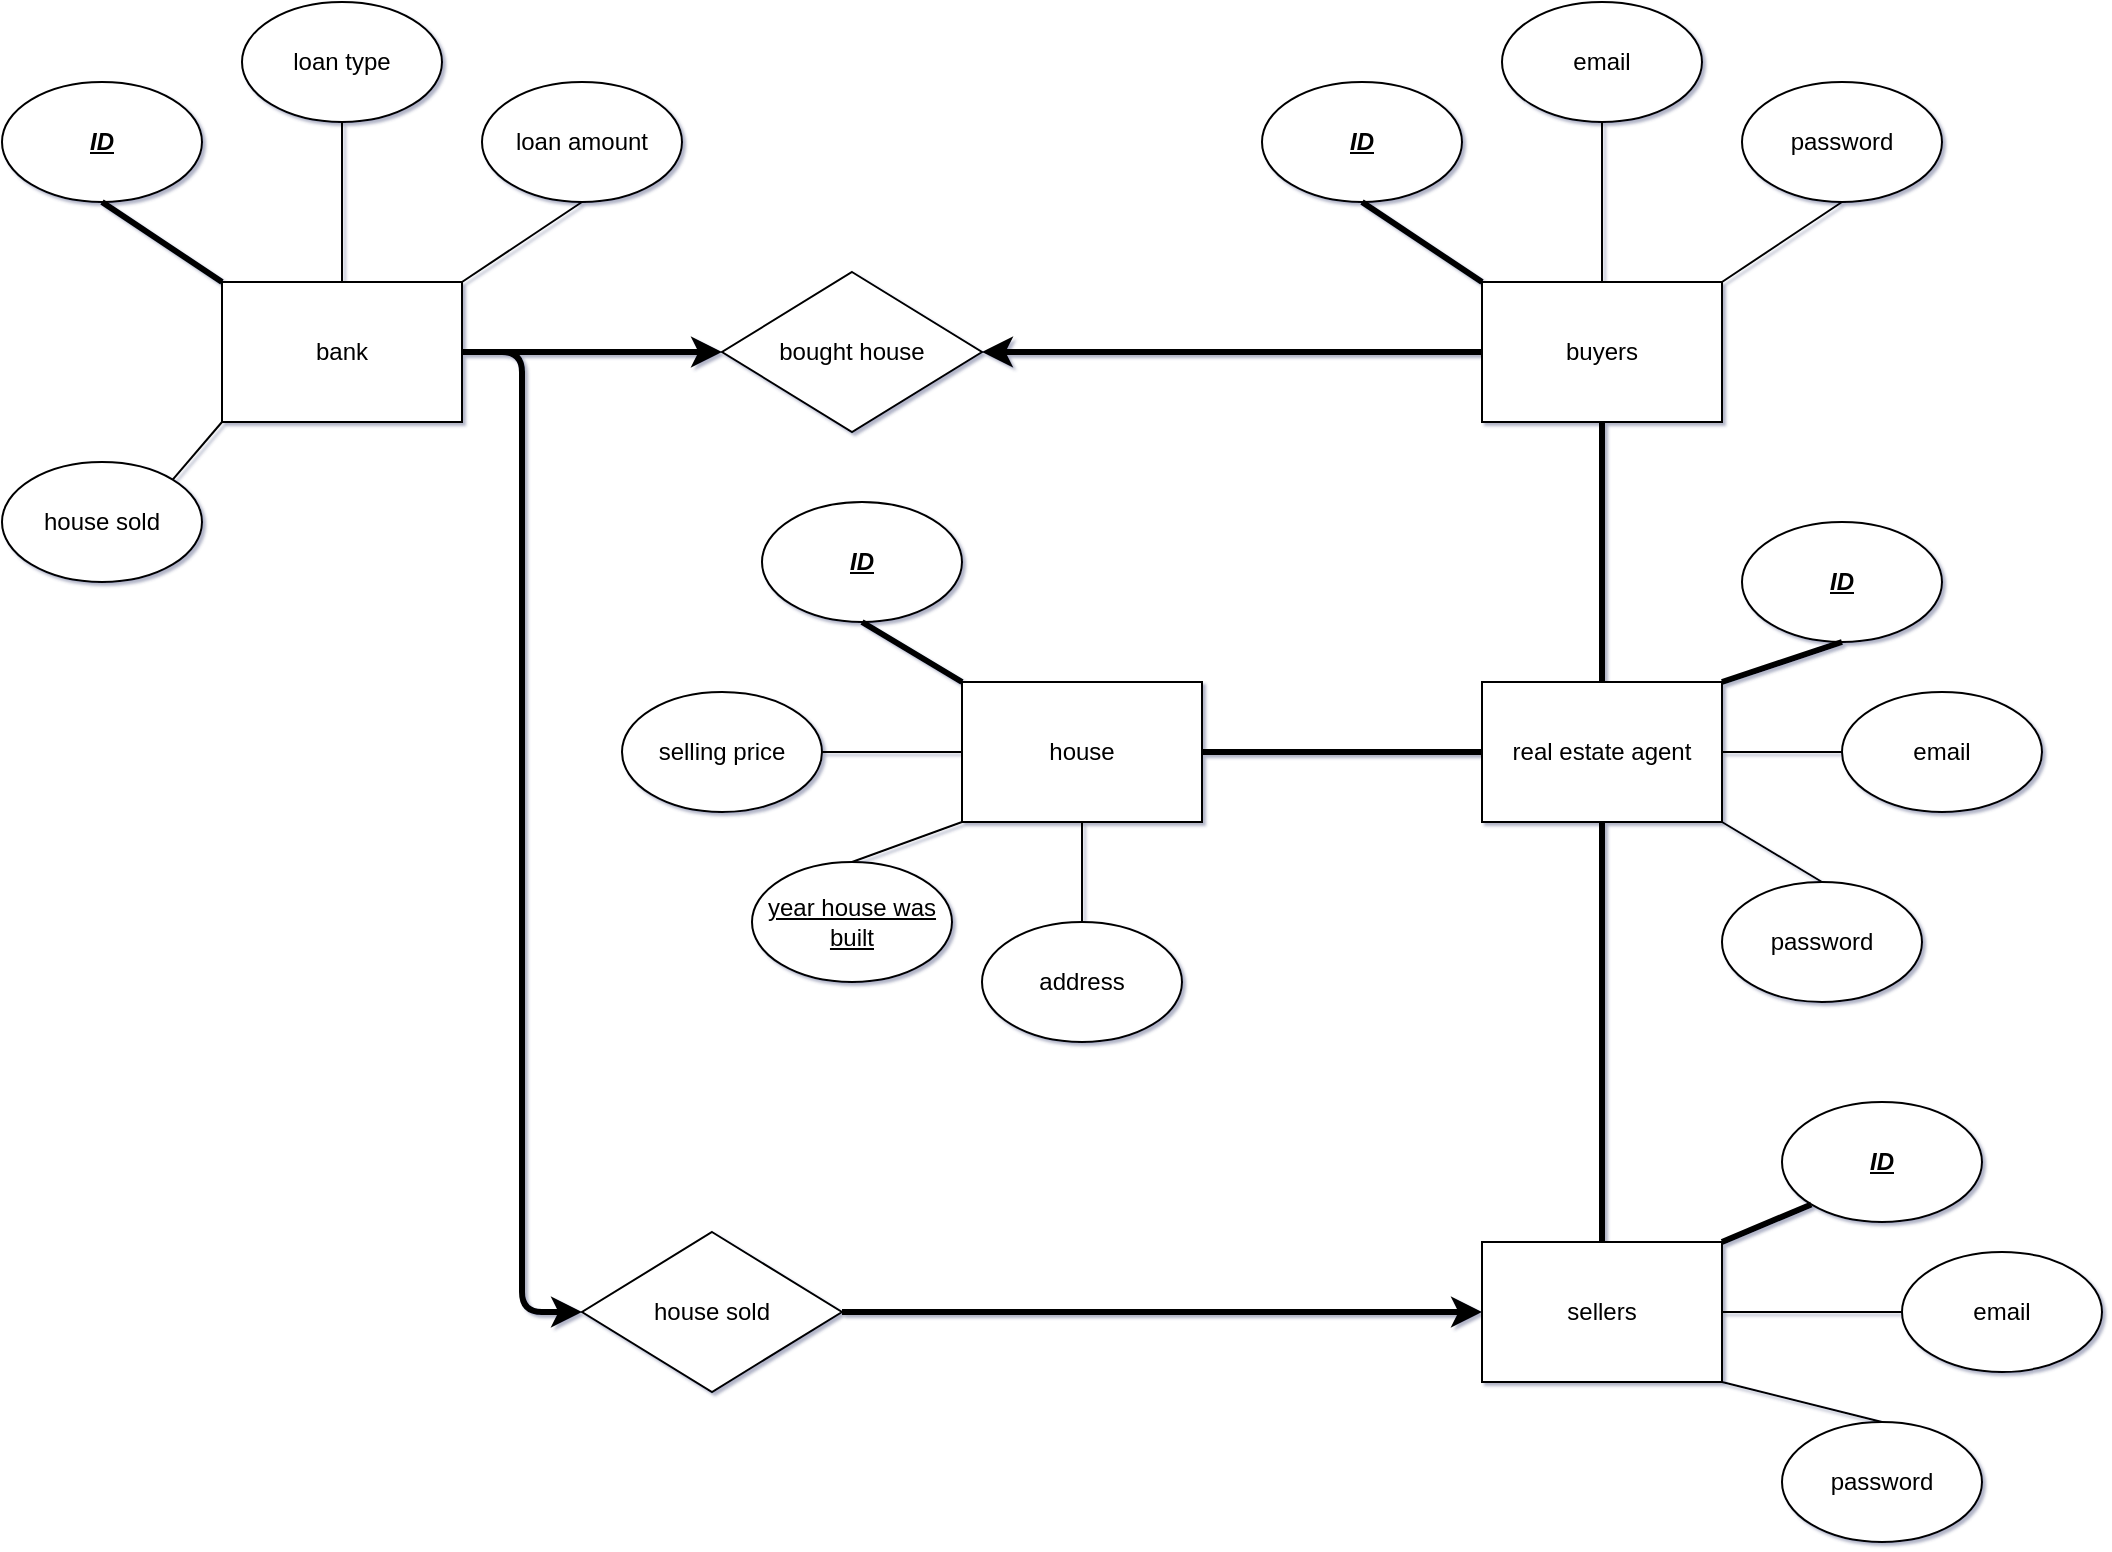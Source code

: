 <mxfile version="19.0.3" type="device"><diagram id="vpRodgcOpFWwyS1OBNBV" name="Page-1"><mxGraphModel dx="2916" dy="786" grid="1" gridSize="10" guides="1" tooltips="1" connect="1" arrows="1" fold="1" page="1" pageScale="1" pageWidth="850" pageHeight="1100" background="none" math="0" shadow="1"><root><mxCell id="0"/><mxCell id="1" parent="0"/><mxCell id="7galpBPKKPogmuvJoCe3-44" style="edgeStyle=orthogonalEdgeStyle;orthogonalLoop=1;jettySize=auto;html=1;entryX=1;entryY=0.5;entryDx=0;entryDy=0;strokeWidth=3;" parent="1" source="7galpBPKKPogmuvJoCe3-1" target="7galpBPKKPogmuvJoCe3-14" edge="1"><mxGeometry relative="1" as="geometry"/></mxCell><mxCell id="7galpBPKKPogmuvJoCe3-1" value="buyers" style="rounded=0;whiteSpace=wrap;html=1;" parent="1" vertex="1"><mxGeometry x="300" y="360" width="120" height="70" as="geometry"/></mxCell><mxCell id="7galpBPKKPogmuvJoCe3-2" value="&lt;b&gt;&lt;i&gt;&lt;u&gt;ID&lt;/u&gt;&lt;/i&gt;&lt;/b&gt;" style="ellipse;whiteSpace=wrap;html=1;rounded=0;" parent="1" vertex="1"><mxGeometry x="190" y="260" width="100" height="60" as="geometry"/></mxCell><mxCell id="7galpBPKKPogmuvJoCe3-3" value="password" style="ellipse;whiteSpace=wrap;html=1;rounded=0;" parent="1" vertex="1"><mxGeometry x="430" y="260" width="100" height="60" as="geometry"/></mxCell><mxCell id="7galpBPKKPogmuvJoCe3-4" value="email" style="ellipse;whiteSpace=wrap;html=1;rounded=0;" parent="1" vertex="1"><mxGeometry x="310" y="220" width="100" height="60" as="geometry"/></mxCell><mxCell id="7galpBPKKPogmuvJoCe3-6" value="" style="endArrow=none;html=1;rounded=0;exitX=0;exitY=0;exitDx=0;exitDy=0;entryX=0.5;entryY=1;entryDx=0;entryDy=0;strokeWidth=3;" parent="1" source="7galpBPKKPogmuvJoCe3-1" target="7galpBPKKPogmuvJoCe3-2" edge="1"><mxGeometry width="50" height="50" relative="1" as="geometry"><mxPoint x="200" y="370" as="sourcePoint"/><mxPoint x="240" y="350" as="targetPoint"/></mxGeometry></mxCell><mxCell id="7galpBPKKPogmuvJoCe3-7" value="" style="endArrow=none;html=1;rounded=0;strokeWidth=1;entryX=0.5;entryY=1;entryDx=0;entryDy=0;exitX=0.5;exitY=0;exitDx=0;exitDy=0;" parent="1" source="7galpBPKKPogmuvJoCe3-1" target="7galpBPKKPogmuvJoCe3-4" edge="1"><mxGeometry width="50" height="50" relative="1" as="geometry"><mxPoint x="320" y="350" as="sourcePoint"/><mxPoint x="370" y="300" as="targetPoint"/></mxGeometry></mxCell><mxCell id="7galpBPKKPogmuvJoCe3-8" value="" style="endArrow=none;html=1;rounded=0;strokeWidth=1;exitX=1;exitY=0;exitDx=0;exitDy=0;entryX=0.5;entryY=1;entryDx=0;entryDy=0;" parent="1" source="7galpBPKKPogmuvJoCe3-1" target="7galpBPKKPogmuvJoCe3-3" edge="1"><mxGeometry width="50" height="50" relative="1" as="geometry"><mxPoint x="460" y="420" as="sourcePoint"/><mxPoint x="470" y="340" as="targetPoint"/></mxGeometry></mxCell><mxCell id="7galpBPKKPogmuvJoCe3-14" value="bought house" style="rhombus;whiteSpace=wrap;html=1;" parent="1" vertex="1"><mxGeometry x="-80" y="355" width="130" height="80" as="geometry"/></mxCell><mxCell id="7galpBPKKPogmuvJoCe3-25" style="edgeStyle=orthogonalEdgeStyle;orthogonalLoop=1;jettySize=auto;html=1;entryX=0;entryY=0.5;entryDx=0;entryDy=0;strokeWidth=3;" parent="1" source="7galpBPKKPogmuvJoCe3-16" target="7galpBPKKPogmuvJoCe3-14" edge="1"><mxGeometry relative="1" as="geometry"/></mxCell><mxCell id="7galpBPKKPogmuvJoCe3-47" style="edgeStyle=orthogonalEdgeStyle;orthogonalLoop=1;jettySize=auto;html=1;entryX=0;entryY=0.5;entryDx=0;entryDy=0;strokeWidth=3;" parent="1" source="7galpBPKKPogmuvJoCe3-16" target="7galpBPKKPogmuvJoCe3-46" edge="1"><mxGeometry relative="1" as="geometry"/></mxCell><mxCell id="7galpBPKKPogmuvJoCe3-16" value="bank" style="rounded=0;whiteSpace=wrap;html=1;" parent="1" vertex="1"><mxGeometry x="-330" y="360" width="120" height="70" as="geometry"/></mxCell><mxCell id="7galpBPKKPogmuvJoCe3-17" value="&lt;b&gt;&lt;i&gt;&lt;u&gt;ID&lt;/u&gt;&lt;/i&gt;&lt;/b&gt;" style="ellipse;whiteSpace=wrap;html=1;rounded=0;" parent="1" vertex="1"><mxGeometry x="-440" y="260" width="100" height="60" as="geometry"/></mxCell><mxCell id="7galpBPKKPogmuvJoCe3-19" value="" style="endArrow=none;html=1;rounded=0;exitX=0;exitY=0;exitDx=0;exitDy=0;entryX=0.5;entryY=1;entryDx=0;entryDy=0;strokeWidth=3;" parent="1" source="7galpBPKKPogmuvJoCe3-16" target="7galpBPKKPogmuvJoCe3-17" edge="1"><mxGeometry width="50" height="50" relative="1" as="geometry"><mxPoint x="-390" y="370" as="sourcePoint"/><mxPoint x="-450" y="330" as="targetPoint"/><Array as="points"/></mxGeometry></mxCell><mxCell id="7galpBPKKPogmuvJoCe3-20" value="loan type" style="ellipse;whiteSpace=wrap;html=1;rounded=0;" parent="1" vertex="1"><mxGeometry x="-320" y="220" width="100" height="60" as="geometry"/></mxCell><mxCell id="7galpBPKKPogmuvJoCe3-21" value="" style="endArrow=none;html=1;rounded=0;strokeWidth=1;entryX=0.5;entryY=1;entryDx=0;entryDy=0;exitX=0.5;exitY=0;exitDx=0;exitDy=0;" parent="1" source="7galpBPKKPogmuvJoCe3-16" target="7galpBPKKPogmuvJoCe3-20" edge="1"><mxGeometry width="50" height="50" relative="1" as="geometry"><mxPoint x="-270" y="350" as="sourcePoint"/><mxPoint x="-260" y="290" as="targetPoint"/></mxGeometry></mxCell><mxCell id="7galpBPKKPogmuvJoCe3-23" value="loan amount" style="ellipse;whiteSpace=wrap;html=1;rounded=0;" parent="1" vertex="1"><mxGeometry x="-200" y="260" width="100" height="60" as="geometry"/></mxCell><mxCell id="7galpBPKKPogmuvJoCe3-24" value="" style="endArrow=none;html=1;rounded=0;strokeWidth=1;exitX=1;exitY=0;exitDx=0;exitDy=0;entryX=0.5;entryY=1;entryDx=0;entryDy=0;" parent="1" source="7galpBPKKPogmuvJoCe3-16" target="7galpBPKKPogmuvJoCe3-23" edge="1"><mxGeometry width="50" height="50" relative="1" as="geometry"><mxPoint x="-230" y="380" as="sourcePoint"/><mxPoint x="-160" y="340" as="targetPoint"/></mxGeometry></mxCell><mxCell id="7galpBPKKPogmuvJoCe3-26" value="sellers" style="rounded=0;whiteSpace=wrap;html=1;" parent="1" vertex="1"><mxGeometry x="300" y="840" width="120" height="70" as="geometry"/></mxCell><mxCell id="7galpBPKKPogmuvJoCe3-27" value="house" style="rounded=0;whiteSpace=wrap;html=1;" parent="1" vertex="1"><mxGeometry x="40" y="560" width="120" height="70" as="geometry"/></mxCell><mxCell id="7galpBPKKPogmuvJoCe3-28" value="real estate agent" style="rounded=0;whiteSpace=wrap;html=1;" parent="1" vertex="1"><mxGeometry x="300" y="560" width="120" height="70" as="geometry"/></mxCell><mxCell id="7galpBPKKPogmuvJoCe3-29" value="" style="endArrow=none;html=1;strokeWidth=3;entryX=0.5;entryY=1;entryDx=0;entryDy=0;exitX=0.5;exitY=0;exitDx=0;exitDy=0;" parent="1" source="7galpBPKKPogmuvJoCe3-28" target="7galpBPKKPogmuvJoCe3-1" edge="1"><mxGeometry width="50" height="50" relative="1" as="geometry"><mxPoint x="310" y="520" as="sourcePoint"/><mxPoint x="360" y="470" as="targetPoint"/></mxGeometry></mxCell><mxCell id="7galpBPKKPogmuvJoCe3-30" value="" style="endArrow=none;html=1;strokeWidth=3;entryX=0.5;entryY=1;entryDx=0;entryDy=0;exitX=0.5;exitY=0;exitDx=0;exitDy=0;" parent="1" source="7galpBPKKPogmuvJoCe3-26" target="7galpBPKKPogmuvJoCe3-28" edge="1"><mxGeometry width="50" height="50" relative="1" as="geometry"><mxPoint x="359.44" y="750" as="sourcePoint"/><mxPoint x="359.44" y="630" as="targetPoint"/></mxGeometry></mxCell><mxCell id="7galpBPKKPogmuvJoCe3-31" value="" style="endArrow=none;html=1;strokeWidth=3;entryX=0;entryY=0.5;entryDx=0;entryDy=0;exitX=1;exitY=0.5;exitDx=0;exitDy=0;" parent="1" source="7galpBPKKPogmuvJoCe3-27" target="7galpBPKKPogmuvJoCe3-28" edge="1"><mxGeometry width="50" height="50" relative="1" as="geometry"><mxPoint x="180" y="630" as="sourcePoint"/><mxPoint x="230" y="580" as="targetPoint"/></mxGeometry></mxCell><mxCell id="7galpBPKKPogmuvJoCe3-32" value="&lt;b&gt;&lt;i&gt;&lt;u&gt;ID&lt;/u&gt;&lt;/i&gt;&lt;/b&gt;" style="ellipse;whiteSpace=wrap;html=1;rounded=0;" parent="1" vertex="1"><mxGeometry x="430" y="480" width="100" height="60" as="geometry"/></mxCell><mxCell id="7galpBPKKPogmuvJoCe3-33" value="" style="endArrow=none;html=1;rounded=0;exitX=1;exitY=0;exitDx=0;exitDy=0;entryX=0.5;entryY=1;entryDx=0;entryDy=0;strokeWidth=3;" parent="1" source="7galpBPKKPogmuvJoCe3-28" target="7galpBPKKPogmuvJoCe3-32" edge="1"><mxGeometry width="50" height="50" relative="1" as="geometry"><mxPoint x="390.0" y="560" as="sourcePoint"/><mxPoint x="480" y="570" as="targetPoint"/></mxGeometry></mxCell><mxCell id="7galpBPKKPogmuvJoCe3-34" value="password" style="ellipse;whiteSpace=wrap;html=1;rounded=0;" parent="1" vertex="1"><mxGeometry x="420" y="660" width="100" height="60" as="geometry"/></mxCell><mxCell id="7galpBPKKPogmuvJoCe3-35" value="email" style="ellipse;whiteSpace=wrap;html=1;rounded=0;" parent="1" vertex="1"><mxGeometry x="480" y="565" width="100" height="60" as="geometry"/></mxCell><mxCell id="7galpBPKKPogmuvJoCe3-36" value="" style="endArrow=none;html=1;rounded=0;strokeWidth=1;exitX=0;exitY=0.5;exitDx=0;exitDy=0;entryX=1;entryY=0.5;entryDx=0;entryDy=0;" parent="1" source="7galpBPKKPogmuvJoCe3-35" target="7galpBPKKPogmuvJoCe3-28" edge="1"><mxGeometry width="50" height="50" relative="1" as="geometry"><mxPoint x="450.0" y="650" as="sourcePoint"/><mxPoint x="430" y="600" as="targetPoint"/></mxGeometry></mxCell><mxCell id="7galpBPKKPogmuvJoCe3-37" value="" style="endArrow=none;html=1;rounded=0;strokeWidth=1;exitX=0.5;exitY=0;exitDx=0;exitDy=0;entryX=1;entryY=1;entryDx=0;entryDy=0;" parent="1" source="7galpBPKKPogmuvJoCe3-34" target="7galpBPKKPogmuvJoCe3-28" edge="1"><mxGeometry width="50" height="50" relative="1" as="geometry"><mxPoint x="510.0" y="660" as="sourcePoint"/><mxPoint x="440" y="630" as="targetPoint"/></mxGeometry></mxCell><mxCell id="7galpBPKKPogmuvJoCe3-38" value="&lt;b&gt;&lt;i&gt;&lt;u&gt;ID&lt;/u&gt;&lt;/i&gt;&lt;/b&gt;" style="ellipse;whiteSpace=wrap;html=1;rounded=0;" parent="1" vertex="1"><mxGeometry x="450" y="770" width="100" height="60" as="geometry"/></mxCell><mxCell id="7galpBPKKPogmuvJoCe3-39" value="" style="endArrow=none;html=1;rounded=0;exitX=1;exitY=0;exitDx=0;exitDy=0;entryX=0;entryY=1;entryDx=0;entryDy=0;strokeWidth=3;" parent="1" source="7galpBPKKPogmuvJoCe3-26" target="7galpBPKKPogmuvJoCe3-38" edge="1"><mxGeometry width="50" height="50" relative="1" as="geometry"><mxPoint x="290.0" y="930" as="sourcePoint"/><mxPoint x="350" y="940" as="targetPoint"/></mxGeometry></mxCell><mxCell id="7galpBPKKPogmuvJoCe3-40" value="password" style="ellipse;whiteSpace=wrap;html=1;rounded=0;" parent="1" vertex="1"><mxGeometry x="450" y="930" width="100" height="60" as="geometry"/></mxCell><mxCell id="7galpBPKKPogmuvJoCe3-41" value="email" style="ellipse;whiteSpace=wrap;html=1;rounded=0;" parent="1" vertex="1"><mxGeometry x="510" y="845" width="100" height="60" as="geometry"/></mxCell><mxCell id="7galpBPKKPogmuvJoCe3-42" value="" style="endArrow=none;html=1;rounded=0;strokeWidth=1;exitX=0;exitY=0.5;exitDx=0;exitDy=0;entryX=1;entryY=0.5;entryDx=0;entryDy=0;" parent="1" source="7galpBPKKPogmuvJoCe3-41" target="7galpBPKKPogmuvJoCe3-26" edge="1"><mxGeometry width="50" height="50" relative="1" as="geometry"><mxPoint x="320.0" y="1020" as="sourcePoint"/><mxPoint x="290.0" y="965" as="targetPoint"/></mxGeometry></mxCell><mxCell id="7galpBPKKPogmuvJoCe3-43" value="" style="endArrow=none;html=1;rounded=0;strokeWidth=1;exitX=0.5;exitY=0;exitDx=0;exitDy=0;entryX=1;entryY=1;entryDx=0;entryDy=0;" parent="1" source="7galpBPKKPogmuvJoCe3-40" target="7galpBPKKPogmuvJoCe3-26" edge="1"><mxGeometry width="50" height="50" relative="1" as="geometry"><mxPoint x="380.0" y="1030" as="sourcePoint"/><mxPoint x="360" y="910" as="targetPoint"/></mxGeometry></mxCell><mxCell id="7galpBPKKPogmuvJoCe3-48" style="edgeStyle=orthogonalEdgeStyle;orthogonalLoop=1;jettySize=auto;html=1;entryX=0;entryY=0.5;entryDx=0;entryDy=0;strokeWidth=3;" parent="1" source="7galpBPKKPogmuvJoCe3-46" target="7galpBPKKPogmuvJoCe3-26" edge="1"><mxGeometry relative="1" as="geometry"/></mxCell><mxCell id="7galpBPKKPogmuvJoCe3-46" value="house sold" style="rhombus;whiteSpace=wrap;html=1;" parent="1" vertex="1"><mxGeometry x="-150" y="835" width="130" height="80" as="geometry"/></mxCell><mxCell id="7galpBPKKPogmuvJoCe3-49" value="&lt;b&gt;&lt;i&gt;&lt;u&gt;ID&lt;/u&gt;&lt;/i&gt;&lt;/b&gt;" style="ellipse;whiteSpace=wrap;html=1;rounded=0;" parent="1" vertex="1"><mxGeometry x="-60" y="470" width="100" height="60" as="geometry"/></mxCell><mxCell id="7galpBPKKPogmuvJoCe3-50" value="" style="endArrow=none;html=1;rounded=0;entryX=0.5;entryY=1;entryDx=0;entryDy=0;strokeWidth=3;exitX=0;exitY=0;exitDx=0;exitDy=0;" parent="1" source="7galpBPKKPogmuvJoCe3-27" target="7galpBPKKPogmuvJoCe3-49" edge="1"><mxGeometry width="50" height="50" relative="1" as="geometry"><mxPoint y="567.5" as="sourcePoint"/><mxPoint x="10" y="542.5" as="targetPoint"/></mxGeometry></mxCell><mxCell id="7galpBPKKPogmuvJoCe3-53" value="selling price" style="ellipse;whiteSpace=wrap;html=1;rounded=0;" parent="1" vertex="1"><mxGeometry x="-130" y="565" width="100" height="60" as="geometry"/></mxCell><mxCell id="7galpBPKKPogmuvJoCe3-54" value="" style="endArrow=none;html=1;strokeWidth=1;entryX=1;entryY=0.5;entryDx=0;entryDy=0;exitX=0;exitY=0.5;exitDx=0;exitDy=0;" parent="1" source="7galpBPKKPogmuvJoCe3-27" target="7galpBPKKPogmuvJoCe3-53" edge="1"><mxGeometry width="50" height="50" relative="1" as="geometry"><mxPoint x="40" y="595" as="sourcePoint"/><mxPoint x="-70" y="640" as="targetPoint"/></mxGeometry></mxCell><mxCell id="7galpBPKKPogmuvJoCe3-55" value="year house was built" style="ellipse;whiteSpace=wrap;html=1;rounded=0;fontStyle=4" parent="1" vertex="1"><mxGeometry x="-65" y="650" width="100" height="60" as="geometry"/></mxCell><mxCell id="7galpBPKKPogmuvJoCe3-56" value="" style="endArrow=none;html=1;strokeWidth=1;entryX=0.5;entryY=0;entryDx=0;entryDy=0;exitX=0;exitY=1;exitDx=0;exitDy=0;" parent="1" source="7galpBPKKPogmuvJoCe3-27" target="7galpBPKKPogmuvJoCe3-55" edge="1"><mxGeometry width="50" height="50" relative="1" as="geometry"><mxPoint x="230" y="650" as="sourcePoint"/><mxPoint x="110" y="755" as="targetPoint"/></mxGeometry></mxCell><mxCell id="7galpBPKKPogmuvJoCe3-57" value="house sold" style="ellipse;whiteSpace=wrap;html=1;rounded=0;" parent="1" vertex="1"><mxGeometry x="-440" y="450" width="100" height="60" as="geometry"/></mxCell><mxCell id="7galpBPKKPogmuvJoCe3-58" value="" style="endArrow=none;html=1;rounded=0;strokeWidth=1;exitX=1;exitY=0;exitDx=0;exitDy=0;entryX=0;entryY=1;entryDx=0;entryDy=0;" parent="1" source="7galpBPKKPogmuvJoCe3-57" target="7galpBPKKPogmuvJoCe3-16" edge="1"><mxGeometry width="50" height="50" relative="1" as="geometry"><mxPoint x="-420" y="420" as="sourcePoint"/><mxPoint x="-350" y="420" as="targetPoint"/></mxGeometry></mxCell><mxCell id="sdTXz3DUx4zExcQugDJ2-1" value="address" style="ellipse;whiteSpace=wrap;html=1;rounded=0;" vertex="1" parent="1"><mxGeometry x="50" y="680" width="100" height="60" as="geometry"/></mxCell><mxCell id="sdTXz3DUx4zExcQugDJ2-2" value="" style="endArrow=none;html=1;strokeWidth=1;exitX=0.5;exitY=0;exitDx=0;exitDy=0;entryX=0.5;entryY=1;entryDx=0;entryDy=0;" edge="1" parent="1" target="7galpBPKKPogmuvJoCe3-27" source="sdTXz3DUx4zExcQugDJ2-1"><mxGeometry width="50" height="50" relative="1" as="geometry"><mxPoint x="140" y="680" as="sourcePoint"/><mxPoint x="90" y="650" as="targetPoint"/></mxGeometry></mxCell></root></mxGraphModel></diagram></mxfile>